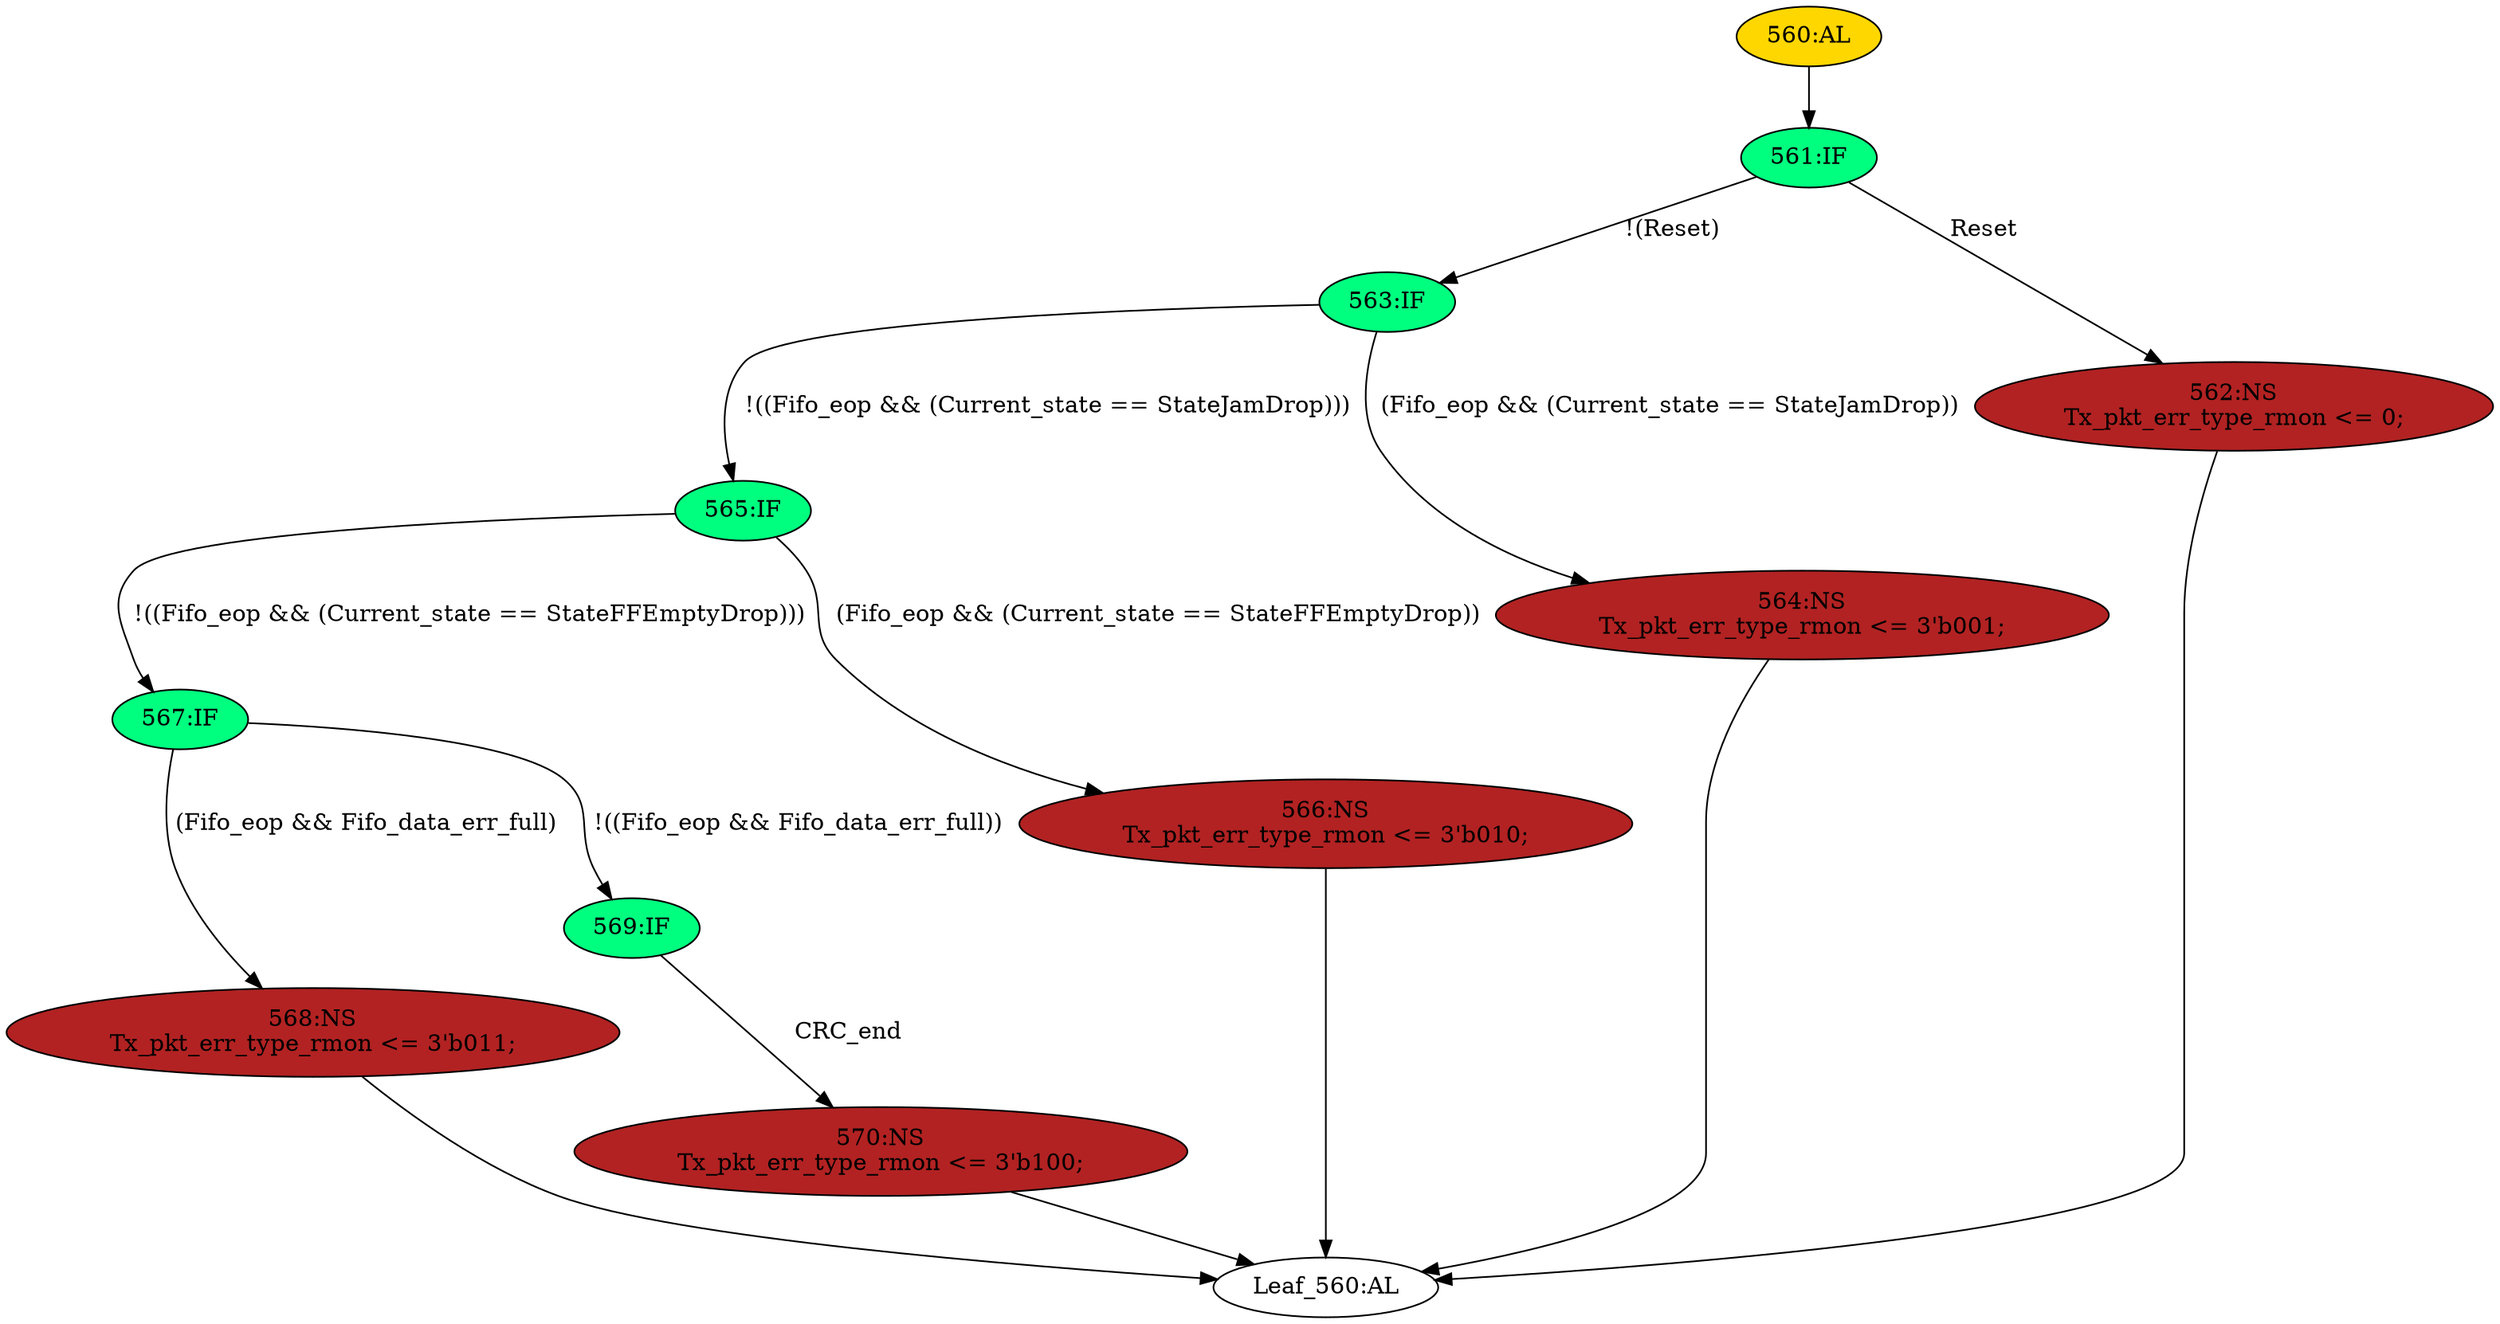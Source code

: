 strict digraph "" {
	node [label="\N"];
	"568:NS"	 [ast="<pyverilog.vparser.ast.NonblockingSubstitution object at 0x7f104a57ce10>",
		fillcolor=firebrick,
		label="568:NS
Tx_pkt_err_type_rmon <= 3'b011;",
		statements="[<pyverilog.vparser.ast.NonblockingSubstitution object at 0x7f104a57ce10>]",
		style=filled,
		typ=NonblockingSubstitution];
	"Leaf_560:AL"	 [def_var="['Tx_pkt_err_type_rmon']",
		label="Leaf_560:AL"];
	"568:NS" -> "Leaf_560:AL"	 [cond="[]",
		lineno=None];
	"565:IF"	 [ast="<pyverilog.vparser.ast.IfStatement object at 0x7f104a57cb90>",
		fillcolor=springgreen,
		label="565:IF",
		statements="[]",
		style=filled,
		typ=IfStatement];
	"567:IF"	 [ast="<pyverilog.vparser.ast.IfStatement object at 0x7f104a57cbd0>",
		fillcolor=springgreen,
		label="567:IF",
		statements="[]",
		style=filled,
		typ=IfStatement];
	"565:IF" -> "567:IF"	 [cond="['Fifo_eop', 'Current_state', 'StateFFEmptyDrop']",
		label="!((Fifo_eop && (Current_state == StateFFEmptyDrop)))",
		lineno=565];
	"566:NS"	 [ast="<pyverilog.vparser.ast.NonblockingSubstitution object at 0x7f104a5870d0>",
		fillcolor=firebrick,
		label="566:NS
Tx_pkt_err_type_rmon <= 3'b010;",
		statements="[<pyverilog.vparser.ast.NonblockingSubstitution object at 0x7f104a5870d0>]",
		style=filled,
		typ=NonblockingSubstitution];
	"565:IF" -> "566:NS"	 [cond="['Fifo_eop', 'Current_state', 'StateFFEmptyDrop']",
		label="(Fifo_eop && (Current_state == StateFFEmptyDrop))",
		lineno=565];
	"570:NS"	 [ast="<pyverilog.vparser.ast.NonblockingSubstitution object at 0x7f104a57cc50>",
		fillcolor=firebrick,
		label="570:NS
Tx_pkt_err_type_rmon <= 3'b100;",
		statements="[<pyverilog.vparser.ast.NonblockingSubstitution object at 0x7f104a57cc50>]",
		style=filled,
		typ=NonblockingSubstitution];
	"570:NS" -> "Leaf_560:AL"	 [cond="[]",
		lineno=None];
	"563:IF"	 [ast="<pyverilog.vparser.ast.IfStatement object at 0x7f104a587410>",
		fillcolor=springgreen,
		label="563:IF",
		statements="[]",
		style=filled,
		typ=IfStatement];
	"563:IF" -> "565:IF"	 [cond="['Fifo_eop', 'Current_state', 'StateJamDrop']",
		label="!((Fifo_eop && (Current_state == StateJamDrop)))",
		lineno=563];
	"564:NS"	 [ast="<pyverilog.vparser.ast.NonblockingSubstitution object at 0x7f104a587450>",
		fillcolor=firebrick,
		label="564:NS
Tx_pkt_err_type_rmon <= 3'b001;",
		statements="[<pyverilog.vparser.ast.NonblockingSubstitution object at 0x7f104a587450>]",
		style=filled,
		typ=NonblockingSubstitution];
	"563:IF" -> "564:NS"	 [cond="['Fifo_eop', 'Current_state', 'StateJamDrop']",
		label="(Fifo_eop && (Current_state == StateJamDrop))",
		lineno=563];
	"562:NS"	 [ast="<pyverilog.vparser.ast.NonblockingSubstitution object at 0x7f104a587790>",
		fillcolor=firebrick,
		label="562:NS
Tx_pkt_err_type_rmon <= 0;",
		statements="[<pyverilog.vparser.ast.NonblockingSubstitution object at 0x7f104a587790>]",
		style=filled,
		typ=NonblockingSubstitution];
	"562:NS" -> "Leaf_560:AL"	 [cond="[]",
		lineno=None];
	"564:NS" -> "Leaf_560:AL"	 [cond="[]",
		lineno=None];
	"569:IF"	 [ast="<pyverilog.vparser.ast.IfStatement object at 0x7f104a57cc10>",
		fillcolor=springgreen,
		label="569:IF",
		statements="[]",
		style=filled,
		typ=IfStatement];
	"569:IF" -> "570:NS"	 [cond="['CRC_end']",
		label=CRC_end,
		lineno=569];
	"567:IF" -> "568:NS"	 [cond="['Fifo_eop', 'Fifo_data_err_full']",
		label="(Fifo_eop && Fifo_data_err_full)",
		lineno=567];
	"567:IF" -> "569:IF"	 [cond="['Fifo_eop', 'Fifo_data_err_full']",
		label="!((Fifo_eop && Fifo_data_err_full))",
		lineno=567];
	"560:AL"	 [ast="<pyverilog.vparser.ast.Always object at 0x7f104a587950>",
		clk_sens=True,
		fillcolor=gold,
		label="560:AL",
		sens="['Clk', 'Reset']",
		statements="[]",
		style=filled,
		typ=Always,
		use_var="['Reset', 'StateFFEmptyDrop', 'Current_state', 'Fifo_eop', 'Fifo_data_err_full', 'StateJamDrop', 'CRC_end']"];
	"561:IF"	 [ast="<pyverilog.vparser.ast.IfStatement object at 0x7f104a587750>",
		fillcolor=springgreen,
		label="561:IF",
		statements="[]",
		style=filled,
		typ=IfStatement];
	"560:AL" -> "561:IF"	 [cond="[]",
		lineno=None];
	"561:IF" -> "563:IF"	 [cond="['Reset']",
		label="!(Reset)",
		lineno=561];
	"561:IF" -> "562:NS"	 [cond="['Reset']",
		label=Reset,
		lineno=561];
	"566:NS" -> "Leaf_560:AL"	 [cond="[]",
		lineno=None];
}
